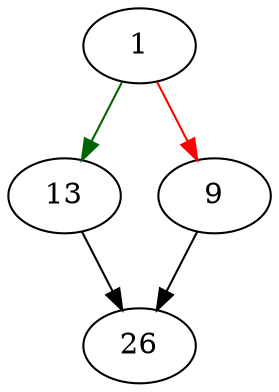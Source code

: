 strict digraph "sqlite3WhereOrderByLimitOptLabel" {
	// Node definitions.
	1 [entry=true];
	13;
	9;
	26;

	// Edge definitions.
	1 -> 13 [
		color=darkgreen
		cond=true
	];
	1 -> 9 [
		color=red
		cond=false
	];
	13 -> 26;
	9 -> 26;
}